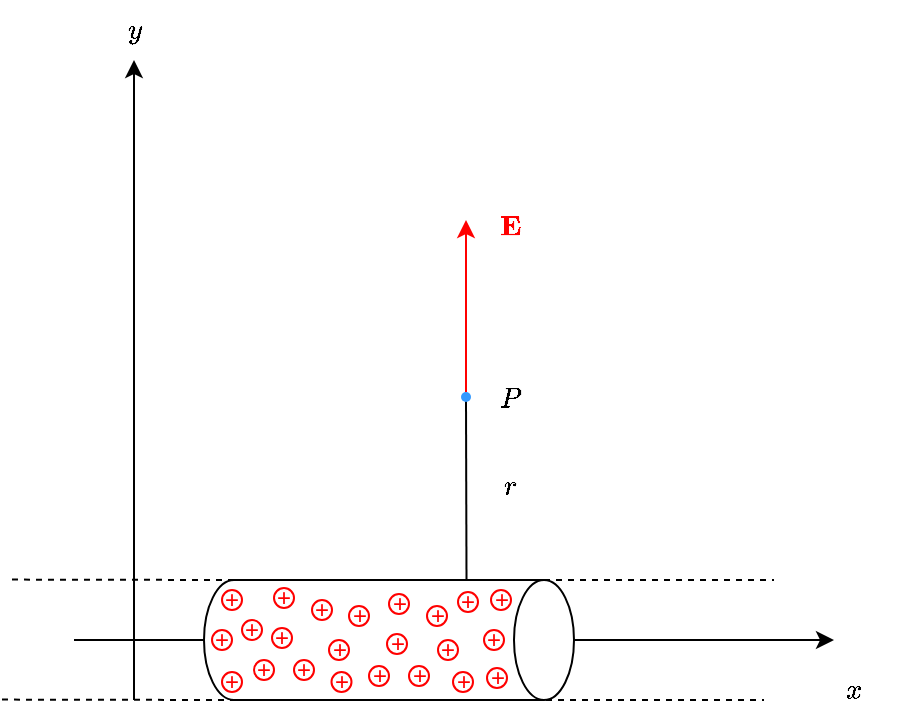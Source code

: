 <mxfile version="26.2.2">
  <diagram name="Pagina-1" id="uGsCk0-RXUt1-WNGyEJp">
    <mxGraphModel dx="1428" dy="841" grid="1" gridSize="10" guides="1" tooltips="1" connect="1" arrows="1" fold="1" page="1" pageScale="1" pageWidth="827" pageHeight="1169" math="1" shadow="0">
      <root>
        <mxCell id="0" />
        <mxCell id="1" parent="0" />
        <mxCell id="OUAN3q7BnDTo-mPOypKZ-1" value="" style="endArrow=classic;html=1;rounded=0;" parent="1" source="OUAN3q7BnDTo-mPOypKZ-5" edge="1">
          <mxGeometry width="50" height="50" relative="1" as="geometry">
            <mxPoint x="290" y="440" as="sourcePoint" />
            <mxPoint x="670" y="440" as="targetPoint" />
          </mxGeometry>
        </mxCell>
        <mxCell id="OUAN3q7BnDTo-mPOypKZ-2" value="" style="endArrow=classic;html=1;rounded=0;" parent="1" edge="1">
          <mxGeometry width="50" height="50" relative="1" as="geometry">
            <mxPoint x="320" y="470" as="sourcePoint" />
            <mxPoint x="320" y="150" as="targetPoint" />
          </mxGeometry>
        </mxCell>
        <mxCell id="OUAN3q7BnDTo-mPOypKZ-3" value="$$y$$" style="text;html=1;align=center;verticalAlign=middle;resizable=0;points=[];autosize=1;strokeColor=none;fillColor=none;" parent="1" vertex="1">
          <mxGeometry x="290" y="120" width="60" height="30" as="geometry" />
        </mxCell>
        <mxCell id="OUAN3q7BnDTo-mPOypKZ-4" value="$$x$$" style="text;html=1;align=center;verticalAlign=middle;resizable=0;points=[];autosize=1;strokeColor=none;fillColor=none;" parent="1" vertex="1">
          <mxGeometry x="650" y="450" width="60" height="30" as="geometry" />
        </mxCell>
        <mxCell id="OUAN3q7BnDTo-mPOypKZ-5" value="" style="shape=cylinder3;whiteSpace=wrap;html=1;boundedLbl=1;backgroundOutline=1;size=15;rotation=90;" parent="1" vertex="1">
          <mxGeometry x="417.5" y="347.5" width="60" height="185" as="geometry" />
        </mxCell>
        <mxCell id="OUAN3q7BnDTo-mPOypKZ-8" value="" style="endArrow=none;html=1;rounded=0;entryX=0.5;entryY=1;entryDx=0;entryDy=0;entryPerimeter=0;" parent="1" target="OUAN3q7BnDTo-mPOypKZ-5" edge="1">
          <mxGeometry width="50" height="50" relative="1" as="geometry">
            <mxPoint x="290" y="440" as="sourcePoint" />
            <mxPoint x="340" y="390" as="targetPoint" />
          </mxGeometry>
        </mxCell>
        <mxCell id="OUAN3q7BnDTo-mPOypKZ-9" value="" style="endArrow=none;html=1;rounded=0;exitX=0;exitY=0;exitDx=0;exitDy=53.75;exitPerimeter=0;" parent="1" source="OUAN3q7BnDTo-mPOypKZ-5" edge="1">
          <mxGeometry width="50" height="50" relative="1" as="geometry">
            <mxPoint x="490" y="400" as="sourcePoint" />
            <mxPoint x="486" y="320" as="targetPoint" />
          </mxGeometry>
        </mxCell>
        <mxCell id="OUAN3q7BnDTo-mPOypKZ-10" value="$$P$$" style="text;html=1;align=center;verticalAlign=middle;resizable=0;points=[];autosize=1;strokeColor=none;fillColor=none;" parent="1" vertex="1">
          <mxGeometry x="477.5" y="303.5" width="60" height="30" as="geometry" />
        </mxCell>
        <mxCell id="OUAN3q7BnDTo-mPOypKZ-12" style="edgeStyle=orthogonalEdgeStyle;rounded=0;orthogonalLoop=1;jettySize=auto;html=1;strokeColor=#FF0000;" parent="1" source="OUAN3q7BnDTo-mPOypKZ-11" edge="1">
          <mxGeometry relative="1" as="geometry">
            <mxPoint x="486" y="230" as="targetPoint" />
          </mxGeometry>
        </mxCell>
        <mxCell id="OUAN3q7BnDTo-mPOypKZ-11" value="" style="ellipse;whiteSpace=wrap;html=1;aspect=fixed;fillColor=#3399FF;strokeColor=none;" parent="1" vertex="1">
          <mxGeometry x="483.5" y="316" width="5" height="5" as="geometry" />
        </mxCell>
        <mxCell id="OUAN3q7BnDTo-mPOypKZ-13" value="$$\mathbf{E}$$" style="text;html=1;align=center;verticalAlign=middle;resizable=0;points=[];autosize=1;strokeColor=none;fillColor=none;fontColor=#FF0000;" parent="1" vertex="1">
          <mxGeometry x="452.5" y="218" width="110" height="30" as="geometry" />
        </mxCell>
        <mxCell id="OUAN3q7BnDTo-mPOypKZ-14" value="+" style="ellipse;whiteSpace=wrap;html=1;strokeColor=#FF0000;fontColor=#FF0000;" parent="1" vertex="1">
          <mxGeometry x="364" y="415" width="10" height="10" as="geometry" />
        </mxCell>
        <mxCell id="OUAN3q7BnDTo-mPOypKZ-15" value="+" style="ellipse;whiteSpace=wrap;html=1;strokeColor=#FF0000;fontColor=#FF0000;" parent="1" vertex="1">
          <mxGeometry x="359" y="435" width="10" height="10" as="geometry" />
        </mxCell>
        <mxCell id="OUAN3q7BnDTo-mPOypKZ-16" value="+" style="ellipse;whiteSpace=wrap;html=1;strokeColor=#FF0000;fontColor=#FF0000;" parent="1" vertex="1">
          <mxGeometry x="380" y="450" width="10" height="10" as="geometry" />
        </mxCell>
        <mxCell id="OUAN3q7BnDTo-mPOypKZ-17" value="+" style="ellipse;whiteSpace=wrap;html=1;strokeColor=#FF0000;fontColor=#FF0000;" parent="1" vertex="1">
          <mxGeometry x="389" y="434" width="10" height="10" as="geometry" />
        </mxCell>
        <mxCell id="OUAN3q7BnDTo-mPOypKZ-18" value="+" style="ellipse;whiteSpace=wrap;html=1;strokeColor=#FF0000;fontColor=#FF0000;" parent="1" vertex="1">
          <mxGeometry x="400" y="450" width="10" height="10" as="geometry" />
        </mxCell>
        <mxCell id="OUAN3q7BnDTo-mPOypKZ-19" value="+" style="ellipse;whiteSpace=wrap;html=1;strokeColor=#FF0000;fontColor=#FF0000;" parent="1" vertex="1">
          <mxGeometry x="409" y="420" width="10" height="10" as="geometry" />
        </mxCell>
        <mxCell id="OUAN3q7BnDTo-mPOypKZ-20" value="+" style="ellipse;whiteSpace=wrap;html=1;strokeColor=#FF0000;fontColor=#FF0000;" parent="1" vertex="1">
          <mxGeometry x="390" y="414" width="10" height="10" as="geometry" />
        </mxCell>
        <mxCell id="OUAN3q7BnDTo-mPOypKZ-21" value="+" style="ellipse;whiteSpace=wrap;html=1;strokeColor=#FF0000;fontColor=#FF0000;" parent="1" vertex="1">
          <mxGeometry x="417.5" y="440" width="10" height="10" as="geometry" />
        </mxCell>
        <mxCell id="OUAN3q7BnDTo-mPOypKZ-22" value="+" style="ellipse;whiteSpace=wrap;html=1;strokeColor=#FF0000;fontColor=#FF0000;direction=west;flipH=1;" parent="1" vertex="1">
          <mxGeometry x="427.5" y="423" width="10" height="10" as="geometry" />
        </mxCell>
        <mxCell id="OUAN3q7BnDTo-mPOypKZ-24" value="+" style="ellipse;whiteSpace=wrap;html=1;strokeColor=#FF0000;fontColor=#FF0000;direction=west;flipH=1;" parent="1" vertex="1">
          <mxGeometry x="437.5" y="453" width="10" height="10" as="geometry" />
        </mxCell>
        <mxCell id="OUAN3q7BnDTo-mPOypKZ-25" value="+" style="ellipse;whiteSpace=wrap;html=1;strokeColor=#FF0000;fontColor=#FF0000;direction=west;flipH=1;" parent="1" vertex="1">
          <mxGeometry x="446.5" y="437" width="10" height="10" as="geometry" />
        </mxCell>
        <mxCell id="OUAN3q7BnDTo-mPOypKZ-26" value="+" style="ellipse;whiteSpace=wrap;html=1;strokeColor=#FF0000;fontColor=#FF0000;direction=west;flipH=1;" parent="1" vertex="1">
          <mxGeometry x="457.5" y="453" width="10" height="10" as="geometry" />
        </mxCell>
        <mxCell id="OUAN3q7BnDTo-mPOypKZ-27" value="+" style="ellipse;whiteSpace=wrap;html=1;strokeColor=#FF0000;fontColor=#FF0000;direction=west;flipH=1;" parent="1" vertex="1">
          <mxGeometry x="466.5" y="423" width="10" height="10" as="geometry" />
        </mxCell>
        <mxCell id="OUAN3q7BnDTo-mPOypKZ-28" value="+" style="ellipse;whiteSpace=wrap;html=1;strokeColor=#FF0000;fontColor=#FF0000;direction=west;flipH=1;" parent="1" vertex="1">
          <mxGeometry x="447.5" y="417" width="10" height="10" as="geometry" />
        </mxCell>
        <mxCell id="OUAN3q7BnDTo-mPOypKZ-29" value="+" style="ellipse;whiteSpace=wrap;html=1;strokeColor=#FF0000;fontColor=#FF0000;direction=west;flipH=1;" parent="1" vertex="1">
          <mxGeometry x="472" y="440" width="10" height="10" as="geometry" />
        </mxCell>
        <mxCell id="OUAN3q7BnDTo-mPOypKZ-30" value="+" style="ellipse;whiteSpace=wrap;html=1;strokeColor=#FF0000;fontColor=#FF0000;" parent="1" vertex="1">
          <mxGeometry x="364" y="456" width="10" height="10" as="geometry" />
        </mxCell>
        <mxCell id="OUAN3q7BnDTo-mPOypKZ-31" value="+" style="ellipse;whiteSpace=wrap;html=1;strokeColor=#FF0000;fontColor=#FF0000;" parent="1" vertex="1">
          <mxGeometry x="374" y="430" width="10" height="10" as="geometry" />
        </mxCell>
        <mxCell id="OUAN3q7BnDTo-mPOypKZ-32" value="+" style="ellipse;whiteSpace=wrap;html=1;strokeColor=#FF0000;fontColor=#FF0000;" parent="1" vertex="1">
          <mxGeometry x="498.5" y="415" width="10" height="10" as="geometry" />
        </mxCell>
        <mxCell id="OUAN3q7BnDTo-mPOypKZ-33" value="+" style="ellipse;whiteSpace=wrap;html=1;strokeColor=#FF0000;fontColor=#FF0000;" parent="1" vertex="1">
          <mxGeometry x="496.5" y="454" width="10" height="10" as="geometry" />
        </mxCell>
        <mxCell id="OUAN3q7BnDTo-mPOypKZ-34" value="+" style="ellipse;whiteSpace=wrap;html=1;strokeColor=#FF0000;fontColor=#FF0000;" parent="1" vertex="1">
          <mxGeometry x="479.5" y="456" width="10" height="10" as="geometry" />
        </mxCell>
        <mxCell id="OUAN3q7BnDTo-mPOypKZ-35" value="+" style="ellipse;whiteSpace=wrap;html=1;strokeColor=#FF0000;fontColor=#FF0000;" parent="1" vertex="1">
          <mxGeometry x="482" y="416" width="10" height="10" as="geometry" />
        </mxCell>
        <mxCell id="OUAN3q7BnDTo-mPOypKZ-36" value="+" style="ellipse;whiteSpace=wrap;html=1;strokeColor=#FF0000;fontColor=#FF0000;" parent="1" vertex="1">
          <mxGeometry x="418.75" y="456" width="10" height="10" as="geometry" />
        </mxCell>
        <mxCell id="OUAN3q7BnDTo-mPOypKZ-37" value="+" style="ellipse;whiteSpace=wrap;html=1;strokeColor=#FF0000;fontColor=#FF0000;" parent="1" vertex="1">
          <mxGeometry x="495" y="435" width="10" height="10" as="geometry" />
        </mxCell>
        <mxCell id="OUAN3q7BnDTo-mPOypKZ-39" value="" style="endArrow=none;html=1;rounded=0;exitX=0;exitY=0;exitDx=0;exitDy=15;exitPerimeter=0;dashed=1;" parent="1" edge="1">
          <mxGeometry width="50" height="50" relative="1" as="geometry">
            <mxPoint x="525" y="410" as="sourcePoint" />
            <mxPoint x="640" y="410" as="targetPoint" />
          </mxGeometry>
        </mxCell>
        <mxCell id="OUAN3q7BnDTo-mPOypKZ-40" value="" style="endArrow=none;html=1;rounded=0;exitX=0;exitY=0;exitDx=0;exitDy=15;exitPerimeter=0;dashed=1;" parent="1" edge="1">
          <mxGeometry width="50" height="50" relative="1" as="geometry">
            <mxPoint x="520" y="470" as="sourcePoint" />
            <mxPoint x="635" y="470" as="targetPoint" />
          </mxGeometry>
        </mxCell>
        <mxCell id="OUAN3q7BnDTo-mPOypKZ-41" value="" style="endArrow=none;html=1;rounded=0;exitX=0;exitY=0;exitDx=0;exitDy=15;exitPerimeter=0;dashed=1;entryX=0;entryY=1;entryDx=0;entryDy=-15;entryPerimeter=0;" parent="1" edge="1">
          <mxGeometry width="50" height="50" relative="1" as="geometry">
            <mxPoint x="259" y="409.8" as="sourcePoint" />
            <mxPoint x="370" y="410" as="targetPoint" />
          </mxGeometry>
        </mxCell>
        <mxCell id="OUAN3q7BnDTo-mPOypKZ-42" value="" style="endArrow=none;html=1;rounded=0;exitX=0;exitY=0;exitDx=0;exitDy=15;exitPerimeter=0;dashed=1;entryX=1;entryY=1;entryDx=0;entryDy=-15;entryPerimeter=0;" parent="1" edge="1">
          <mxGeometry width="50" height="50" relative="1" as="geometry">
            <mxPoint x="254" y="469.8" as="sourcePoint" />
            <mxPoint x="370" y="470" as="targetPoint" />
          </mxGeometry>
        </mxCell>
        <mxCell id="YZaeE5Dnqmoglm3lPO_I-1" value="$$r$$" style="text;html=1;align=center;verticalAlign=middle;resizable=0;points=[];autosize=1;strokeColor=none;fillColor=none;" parent="1" vertex="1">
          <mxGeometry x="482.5" y="347.5" width="50" height="30" as="geometry" />
        </mxCell>
      </root>
    </mxGraphModel>
  </diagram>
</mxfile>
